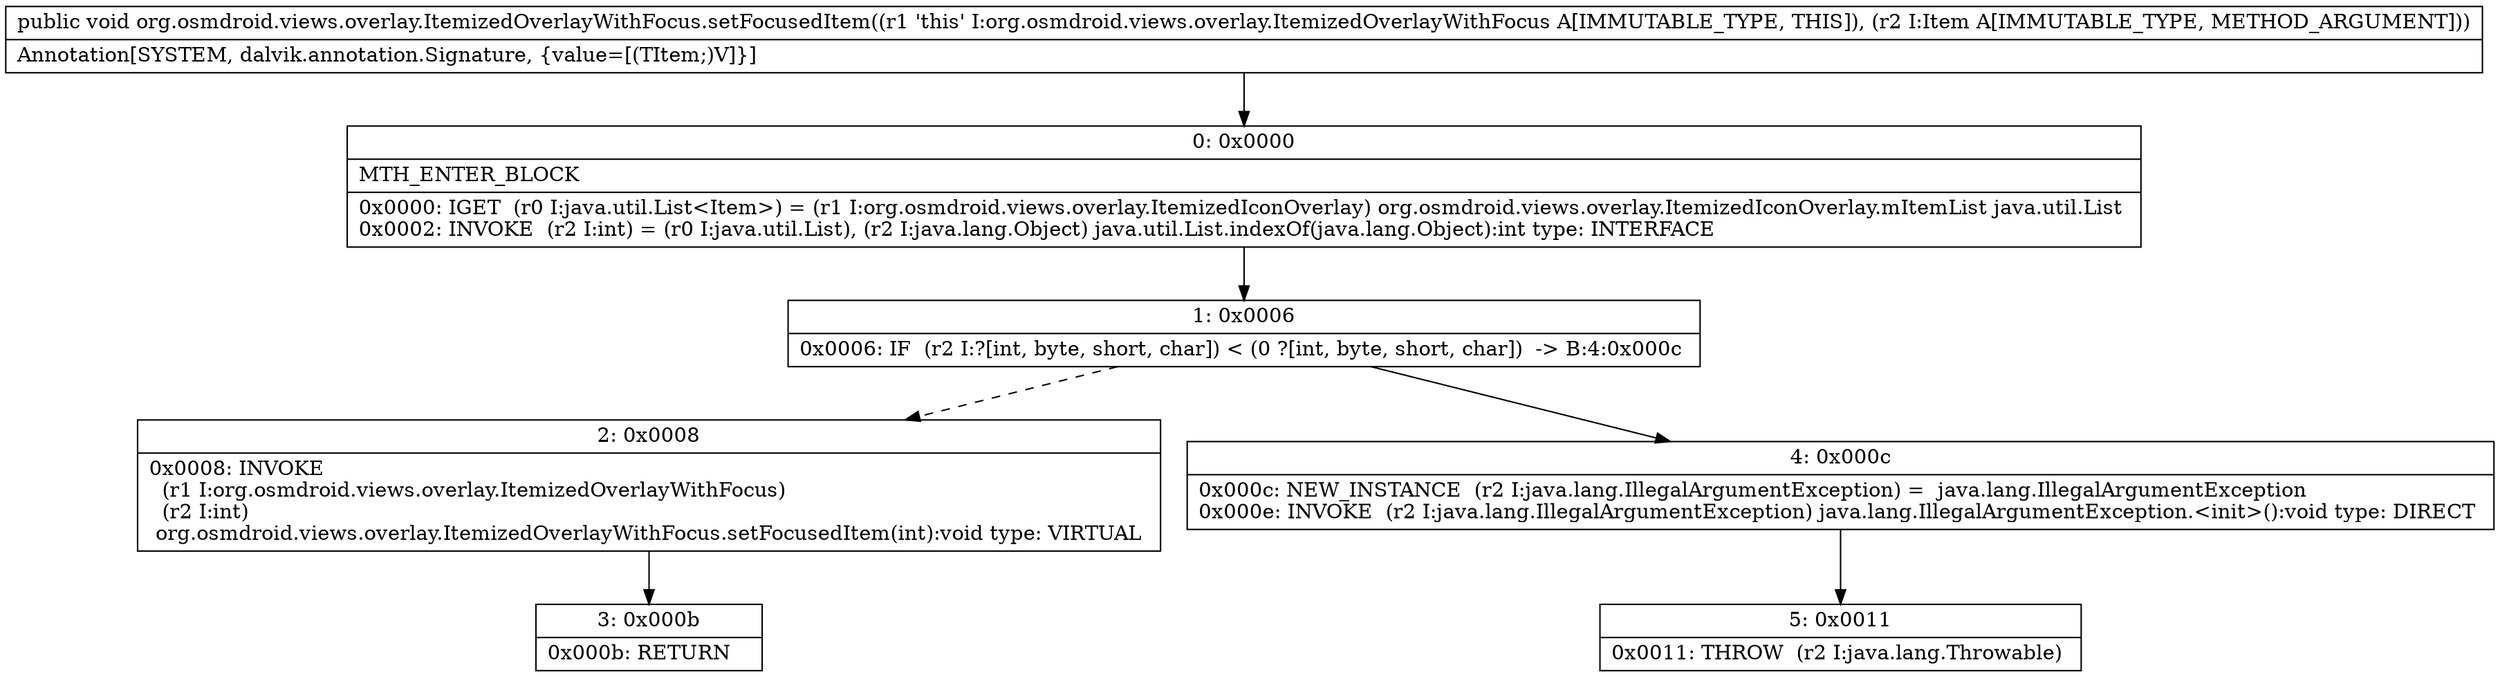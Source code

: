 digraph "CFG fororg.osmdroid.views.overlay.ItemizedOverlayWithFocus.setFocusedItem(Lorg\/osmdroid\/views\/overlay\/OverlayItem;)V" {
Node_0 [shape=record,label="{0\:\ 0x0000|MTH_ENTER_BLOCK\l|0x0000: IGET  (r0 I:java.util.List\<Item\>) = (r1 I:org.osmdroid.views.overlay.ItemizedIconOverlay) org.osmdroid.views.overlay.ItemizedIconOverlay.mItemList java.util.List \l0x0002: INVOKE  (r2 I:int) = (r0 I:java.util.List), (r2 I:java.lang.Object) java.util.List.indexOf(java.lang.Object):int type: INTERFACE \l}"];
Node_1 [shape=record,label="{1\:\ 0x0006|0x0006: IF  (r2 I:?[int, byte, short, char]) \< (0 ?[int, byte, short, char])  \-\> B:4:0x000c \l}"];
Node_2 [shape=record,label="{2\:\ 0x0008|0x0008: INVOKE  \l  (r1 I:org.osmdroid.views.overlay.ItemizedOverlayWithFocus)\l  (r2 I:int)\l org.osmdroid.views.overlay.ItemizedOverlayWithFocus.setFocusedItem(int):void type: VIRTUAL \l}"];
Node_3 [shape=record,label="{3\:\ 0x000b|0x000b: RETURN   \l}"];
Node_4 [shape=record,label="{4\:\ 0x000c|0x000c: NEW_INSTANCE  (r2 I:java.lang.IllegalArgumentException) =  java.lang.IllegalArgumentException \l0x000e: INVOKE  (r2 I:java.lang.IllegalArgumentException) java.lang.IllegalArgumentException.\<init\>():void type: DIRECT \l}"];
Node_5 [shape=record,label="{5\:\ 0x0011|0x0011: THROW  (r2 I:java.lang.Throwable) \l}"];
MethodNode[shape=record,label="{public void org.osmdroid.views.overlay.ItemizedOverlayWithFocus.setFocusedItem((r1 'this' I:org.osmdroid.views.overlay.ItemizedOverlayWithFocus A[IMMUTABLE_TYPE, THIS]), (r2 I:Item A[IMMUTABLE_TYPE, METHOD_ARGUMENT]))  | Annotation[SYSTEM, dalvik.annotation.Signature, \{value=[(TItem;)V]\}]\l}"];
MethodNode -> Node_0;
Node_0 -> Node_1;
Node_1 -> Node_2[style=dashed];
Node_1 -> Node_4;
Node_2 -> Node_3;
Node_4 -> Node_5;
}

